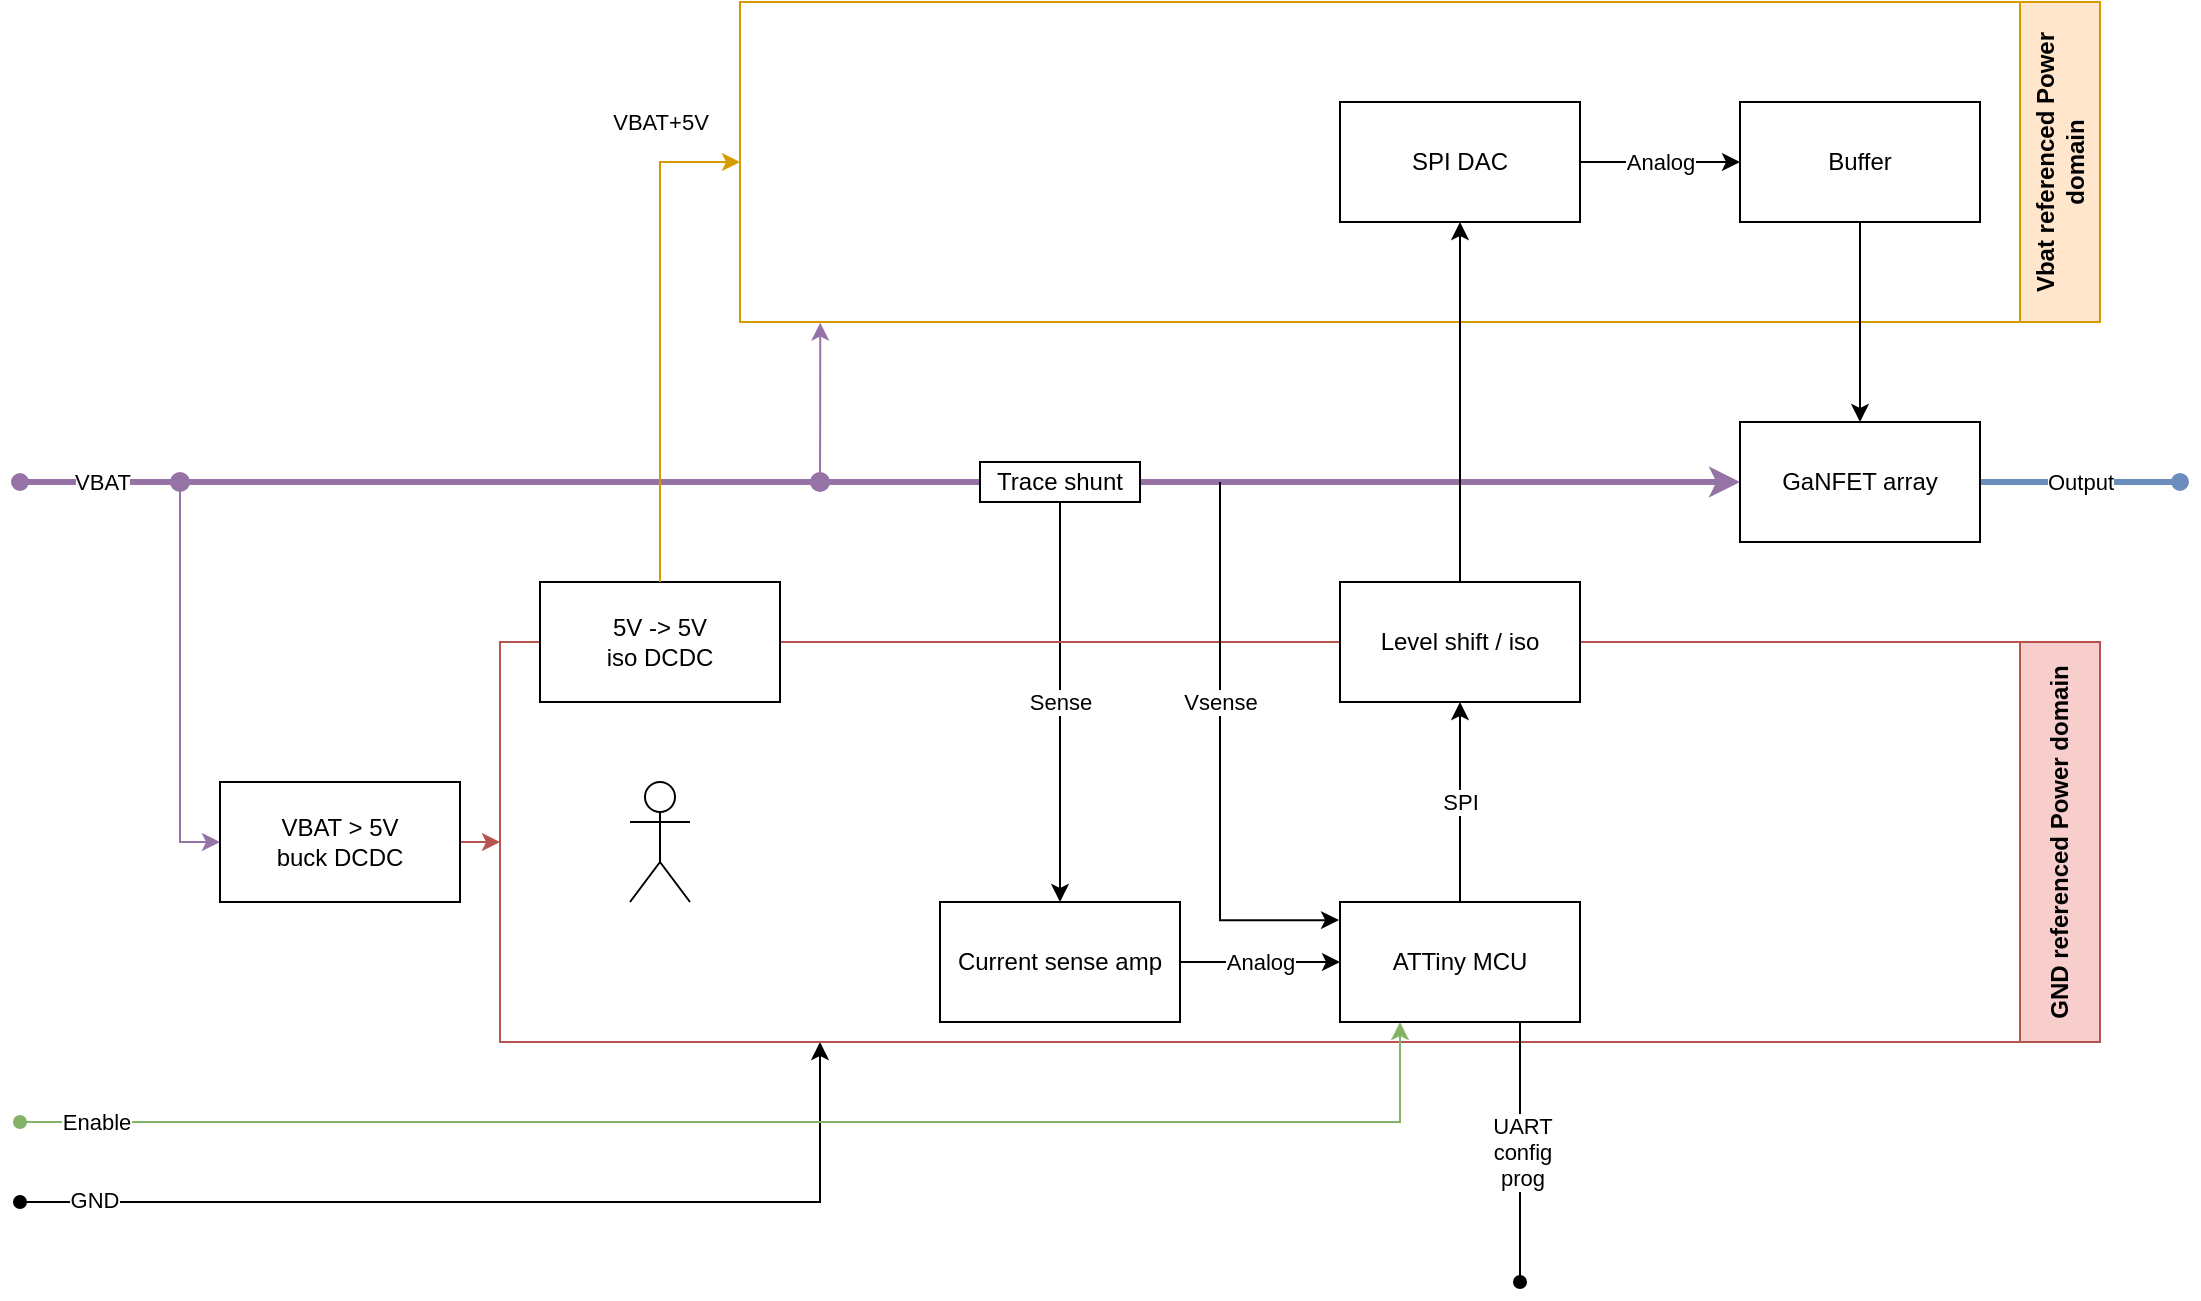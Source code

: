 <mxfile version="21.8.0" type="github">
  <diagram name="Page-1" id="GT_rrnpo4SETGuKXp9Ko">
    <mxGraphModel dx="293" dy="185" grid="1" gridSize="10" guides="1" tooltips="1" connect="1" arrows="0" fold="1" page="1" pageScale="1" pageWidth="1169" pageHeight="827" math="0" shadow="0">
      <root>
        <mxCell id="0" />
        <mxCell id="1" parent="0" />
        <mxCell id="Xls55mhfJ68oFdA4jhoc-5" value="Sense" style="edgeStyle=orthogonalEdgeStyle;rounded=0;orthogonalLoop=1;jettySize=auto;html=1;exitX=0.5;exitY=0;exitDx=0;exitDy=0;startArrow=classic;startFill=1;endArrow=none;endFill=0;entryX=0.5;entryY=1;entryDx=0;entryDy=0;" parent="1" source="Nn-9Tk5UoL4WB16sedau-3" target="Xls55mhfJ68oFdA4jhoc-19" edge="1">
          <mxGeometry relative="1" as="geometry">
            <mxPoint x="560" y="360" as="targetPoint" />
          </mxGeometry>
        </mxCell>
        <mxCell id="Xls55mhfJ68oFdA4jhoc-3" style="edgeStyle=orthogonalEdgeStyle;rounded=0;orthogonalLoop=1;jettySize=auto;html=1;exitX=0;exitY=0.5;exitDx=0;exitDy=0;endArrow=oval;endFill=1;strokeWidth=3;fillColor=#e1d5e7;strokeColor=#9673a6;startArrow=classic;startFill=1;" parent="1" source="Nn-9Tk5UoL4WB16sedau-8" edge="1">
          <mxGeometry relative="1" as="geometry">
            <mxPoint x="40" y="360" as="targetPoint" />
          </mxGeometry>
        </mxCell>
        <mxCell id="Xls55mhfJ68oFdA4jhoc-4" value="VBAT" style="edgeLabel;html=1;align=center;verticalAlign=middle;resizable=0;points=[];" parent="Xls55mhfJ68oFdA4jhoc-3" vertex="1" connectable="0">
          <mxGeometry x="0.825" y="-4" relative="1" as="geometry">
            <mxPoint x="-35" y="4" as="offset" />
          </mxGeometry>
        </mxCell>
        <mxCell id="Xls55mhfJ68oFdA4jhoc-9" style="edgeStyle=orthogonalEdgeStyle;rounded=0;orthogonalLoop=1;jettySize=auto;html=1;exitX=1;exitY=0.5;exitDx=0;exitDy=0;entryX=1;entryY=0.5;entryDx=0;entryDy=0;strokeWidth=1;fillColor=#f8cecc;strokeColor=#b85450;" parent="1" source="Xls55mhfJ68oFdA4jhoc-1" target="Xls55mhfJ68oFdA4jhoc-7" edge="1">
          <mxGeometry relative="1" as="geometry" />
        </mxCell>
        <mxCell id="Xls55mhfJ68oFdA4jhoc-10" style="edgeStyle=orthogonalEdgeStyle;rounded=0;orthogonalLoop=1;jettySize=auto;html=1;exitX=0;exitY=0.5;exitDx=0;exitDy=0;startArrow=classic;startFill=1;endArrow=none;endFill=0;fillColor=#e1d5e7;strokeColor=#9673a6;strokeWidth=1;" parent="1" source="Xls55mhfJ68oFdA4jhoc-1" target="Xls55mhfJ68oFdA4jhoc-13" edge="1">
          <mxGeometry relative="1" as="geometry">
            <mxPoint x="120" y="360" as="targetPoint" />
          </mxGeometry>
        </mxCell>
        <mxCell id="Xls55mhfJ68oFdA4jhoc-1" value="VBAT &amp;gt; 5V&lt;br&gt;buck DCDC" style="rounded=0;whiteSpace=wrap;html=1;" parent="1" vertex="1">
          <mxGeometry x="140" y="510" width="120" height="60" as="geometry" />
        </mxCell>
        <mxCell id="Xls55mhfJ68oFdA4jhoc-24" style="edgeStyle=orthogonalEdgeStyle;rounded=0;orthogonalLoop=1;jettySize=auto;html=1;endArrow=oval;endFill=1;startArrow=classic;startFill=1;" parent="1" edge="1">
          <mxGeometry relative="1" as="geometry">
            <mxPoint x="40" y="720" as="targetPoint" />
            <mxPoint x="440" y="640" as="sourcePoint" />
            <Array as="points">
              <mxPoint x="440" y="640" />
              <mxPoint x="440" y="720" />
            </Array>
          </mxGeometry>
        </mxCell>
        <mxCell id="Xls55mhfJ68oFdA4jhoc-25" value="GND" style="edgeLabel;html=1;align=center;verticalAlign=middle;resizable=0;points=[];" parent="Xls55mhfJ68oFdA4jhoc-24" vertex="1" connectable="0">
          <mxGeometry x="0.849" y="-1" relative="1" as="geometry">
            <mxPoint x="1" as="offset" />
          </mxGeometry>
        </mxCell>
        <mxCell id="Xls55mhfJ68oFdA4jhoc-7" value="GND referenced Power domain" style="swimlane;horizontal=0;whiteSpace=wrap;html=1;direction=west;startSize=40;fillColor=#f8cecc;strokeColor=#b85450;" parent="1" vertex="1">
          <mxGeometry x="280" y="440" width="800" height="200" as="geometry" />
        </mxCell>
        <mxCell id="Xls55mhfJ68oFdA4jhoc-17" value="SPI" style="edgeStyle=orthogonalEdgeStyle;rounded=0;orthogonalLoop=1;jettySize=auto;html=1;exitX=0.5;exitY=0;exitDx=0;exitDy=0;entryX=0.5;entryY=1;entryDx=0;entryDy=0;" parent="Xls55mhfJ68oFdA4jhoc-7" source="Nn-9Tk5UoL4WB16sedau-1" target="Xls55mhfJ68oFdA4jhoc-16" edge="1">
          <mxGeometry relative="1" as="geometry" />
        </mxCell>
        <mxCell id="Xls55mhfJ68oFdA4jhoc-22" style="edgeStyle=orthogonalEdgeStyle;rounded=0;orthogonalLoop=1;jettySize=auto;html=1;exitX=0.25;exitY=1;exitDx=0;exitDy=0;endArrow=oval;endFill=1;fillColor=#d5e8d4;strokeColor=#82b366;startArrow=classic;startFill=1;" parent="Xls55mhfJ68oFdA4jhoc-7" source="Nn-9Tk5UoL4WB16sedau-1" edge="1">
          <mxGeometry relative="1" as="geometry">
            <mxPoint x="-240" y="240" as="targetPoint" />
            <Array as="points">
              <mxPoint x="450" y="240" />
            </Array>
          </mxGeometry>
        </mxCell>
        <mxCell id="Xls55mhfJ68oFdA4jhoc-23" value="Enable" style="edgeLabel;html=1;align=center;verticalAlign=middle;resizable=0;points=[];" parent="Xls55mhfJ68oFdA4jhoc-22" vertex="1" connectable="0">
          <mxGeometry x="0.897" y="-3" relative="1" as="geometry">
            <mxPoint y="3" as="offset" />
          </mxGeometry>
        </mxCell>
        <mxCell id="y22S2BLjEQaBYb5t9ptw-1" value="UART&lt;br&gt;config&lt;br&gt;prog" style="edgeStyle=orthogonalEdgeStyle;rounded=0;orthogonalLoop=1;jettySize=auto;html=1;exitX=0.75;exitY=1;exitDx=0;exitDy=0;startArrow=none;startFill=0;endArrow=oval;endFill=1;" edge="1" parent="Xls55mhfJ68oFdA4jhoc-7" source="Nn-9Tk5UoL4WB16sedau-1">
          <mxGeometry relative="1" as="geometry">
            <mxPoint x="510" y="320" as="targetPoint" />
          </mxGeometry>
        </mxCell>
        <mxCell id="y22S2BLjEQaBYb5t9ptw-4" value="Vsense" style="edgeStyle=orthogonalEdgeStyle;rounded=0;orthogonalLoop=1;jettySize=auto;html=1;exitX=-0.004;exitY=0.151;exitDx=0;exitDy=0;endArrow=none;endFill=0;startArrow=classic;startFill=1;exitPerimeter=0;" edge="1" parent="Xls55mhfJ68oFdA4jhoc-7" source="Nn-9Tk5UoL4WB16sedau-1">
          <mxGeometry x="0.21" relative="1" as="geometry">
            <mxPoint x="360" y="-80" as="targetPoint" />
            <Array as="points">
              <mxPoint x="360" y="139" />
            </Array>
            <mxPoint as="offset" />
          </mxGeometry>
        </mxCell>
        <mxCell id="Nn-9Tk5UoL4WB16sedau-1" value="ATTiny MCU" style="rounded=0;whiteSpace=wrap;html=1;" parent="Xls55mhfJ68oFdA4jhoc-7" vertex="1">
          <mxGeometry x="420" y="130" width="120" height="60" as="geometry" />
        </mxCell>
        <mxCell id="Nn-9Tk5UoL4WB16sedau-4" value="Analog" style="edgeStyle=orthogonalEdgeStyle;rounded=0;orthogonalLoop=1;jettySize=auto;html=1;exitX=1;exitY=0.5;exitDx=0;exitDy=0;entryX=0;entryY=0.5;entryDx=0;entryDy=0;" parent="Xls55mhfJ68oFdA4jhoc-7" source="Nn-9Tk5UoL4WB16sedau-3" target="Nn-9Tk5UoL4WB16sedau-1" edge="1">
          <mxGeometry relative="1" as="geometry">
            <mxPoint x="420" y="80" as="targetPoint" />
            <Array as="points">
              <mxPoint x="390" y="160" />
              <mxPoint x="390" y="160" />
            </Array>
          </mxGeometry>
        </mxCell>
        <mxCell id="Nn-9Tk5UoL4WB16sedau-3" value="Current sense amp" style="rounded=0;whiteSpace=wrap;html=1;" parent="Xls55mhfJ68oFdA4jhoc-7" vertex="1">
          <mxGeometry x="220" y="130" width="120" height="60" as="geometry" />
        </mxCell>
        <mxCell id="Xls55mhfJ68oFdA4jhoc-16" value="Level shift / iso" style="rounded=0;whiteSpace=wrap;html=1;" parent="Xls55mhfJ68oFdA4jhoc-7" vertex="1">
          <mxGeometry x="420" y="-30" width="120" height="60" as="geometry" />
        </mxCell>
        <mxCell id="y22S2BLjEQaBYb5t9ptw-3" value="" style="shape=umlActor;verticalLabelPosition=bottom;verticalAlign=top;html=1;outlineConnect=0;" vertex="1" parent="Xls55mhfJ68oFdA4jhoc-7">
          <mxGeometry x="65" y="70" width="30" height="60" as="geometry" />
        </mxCell>
        <mxCell id="Xls55mhfJ68oFdA4jhoc-27" style="edgeStyle=orthogonalEdgeStyle;rounded=0;orthogonalLoop=1;jettySize=auto;html=1;exitX=0.941;exitY=-0.002;exitDx=0;exitDy=0;exitPerimeter=0;fillColor=#e1d5e7;strokeColor=#9673a6;startArrow=classic;startFill=1;endArrow=none;endFill=0;" parent="1" source="Xls55mhfJ68oFdA4jhoc-8" edge="1">
          <mxGeometry relative="1" as="geometry">
            <mxPoint x="440" y="360" as="targetPoint" />
          </mxGeometry>
        </mxCell>
        <mxCell id="Xls55mhfJ68oFdA4jhoc-8" value="Vbat referenced Power domain" style="swimlane;horizontal=0;whiteSpace=wrap;html=1;direction=west;startSize=40;fillColor=#ffe6cc;strokeColor=#d79b00;" parent="1" vertex="1">
          <mxGeometry x="400" y="120" width="680" height="160" as="geometry">
            <mxRectangle x="400" y="120" width="40" height="210" as="alternateBounds" />
          </mxGeometry>
        </mxCell>
        <mxCell id="Nn-9Tk5UoL4WB16sedau-5" value="SPI DAC" style="rounded=0;whiteSpace=wrap;html=1;" parent="Xls55mhfJ68oFdA4jhoc-8" vertex="1">
          <mxGeometry x="300" y="50" width="120" height="60" as="geometry" />
        </mxCell>
        <mxCell id="Nn-9Tk5UoL4WB16sedau-6" value="Buffer" style="rounded=0;whiteSpace=wrap;html=1;" parent="Xls55mhfJ68oFdA4jhoc-8" vertex="1">
          <mxGeometry x="500" y="50" width="120" height="60" as="geometry" />
        </mxCell>
        <mxCell id="Nn-9Tk5UoL4WB16sedau-7" value="Analog" style="edgeStyle=orthogonalEdgeStyle;rounded=0;orthogonalLoop=1;jettySize=auto;html=1;exitX=1;exitY=0.5;exitDx=0;exitDy=0;entryX=0;entryY=0.5;entryDx=0;entryDy=0;" parent="Xls55mhfJ68oFdA4jhoc-8" source="Nn-9Tk5UoL4WB16sedau-5" target="Nn-9Tk5UoL4WB16sedau-6" edge="1">
          <mxGeometry relative="1" as="geometry" />
        </mxCell>
        <mxCell id="Xls55mhfJ68oFdA4jhoc-13" value="" style="shape=waypoint;sketch=0;fillStyle=solid;size=6;pointerEvents=1;points=[];fillColor=#e1d5e7;resizable=0;rotatable=0;perimeter=centerPerimeter;snapToPoint=1;strokeWidth=3;strokeColor=#9673a6;" parent="1" vertex="1">
          <mxGeometry x="110" y="350" width="20" height="20" as="geometry" />
        </mxCell>
        <mxCell id="Xls55mhfJ68oFdA4jhoc-18" style="edgeStyle=orthogonalEdgeStyle;rounded=0;orthogonalLoop=1;jettySize=auto;html=1;exitX=0.5;exitY=0;exitDx=0;exitDy=0;entryX=0.5;entryY=1;entryDx=0;entryDy=0;" parent="1" source="Xls55mhfJ68oFdA4jhoc-16" target="Nn-9Tk5UoL4WB16sedau-5" edge="1">
          <mxGeometry relative="1" as="geometry" />
        </mxCell>
        <mxCell id="Xls55mhfJ68oFdA4jhoc-2" value="5V -&amp;gt; 5V&lt;br&gt;iso DCDC" style="rounded=0;whiteSpace=wrap;html=1;" parent="1" vertex="1">
          <mxGeometry x="300" y="410" width="120" height="60" as="geometry" />
        </mxCell>
        <mxCell id="Xls55mhfJ68oFdA4jhoc-19" value="Trace shunt" style="rounded=0;whiteSpace=wrap;html=1;" parent="1" vertex="1">
          <mxGeometry x="520" y="350" width="80" height="20" as="geometry" />
        </mxCell>
        <mxCell id="Xls55mhfJ68oFdA4jhoc-20" value="Output" style="edgeStyle=orthogonalEdgeStyle;rounded=0;orthogonalLoop=1;jettySize=auto;html=1;exitX=1;exitY=0.5;exitDx=0;exitDy=0;fillColor=#dae8fc;strokeColor=#6c8ebf;strokeWidth=3;endArrow=oval;endFill=1;" parent="1" source="Nn-9Tk5UoL4WB16sedau-8" edge="1">
          <mxGeometry relative="1" as="geometry">
            <mxPoint x="1120" y="359.947" as="targetPoint" />
          </mxGeometry>
        </mxCell>
        <mxCell id="Nn-9Tk5UoL4WB16sedau-8" value="GaNFET array" style="rounded=0;whiteSpace=wrap;html=1;" parent="1" vertex="1">
          <mxGeometry x="900" y="330" width="120" height="60" as="geometry" />
        </mxCell>
        <mxCell id="Nn-9Tk5UoL4WB16sedau-9" style="edgeStyle=orthogonalEdgeStyle;rounded=0;orthogonalLoop=1;jettySize=auto;html=1;exitX=0.5;exitY=1;exitDx=0;exitDy=0;entryX=0.5;entryY=0;entryDx=0;entryDy=0;" parent="1" source="Nn-9Tk5UoL4WB16sedau-6" target="Nn-9Tk5UoL4WB16sedau-8" edge="1">
          <mxGeometry relative="1" as="geometry" />
        </mxCell>
        <mxCell id="Xls55mhfJ68oFdA4jhoc-12" style="edgeStyle=orthogonalEdgeStyle;rounded=0;orthogonalLoop=1;jettySize=auto;html=1;exitX=0.5;exitY=0;exitDx=0;exitDy=0;fillColor=#ffe6cc;strokeColor=#d79b00;strokeWidth=1;entryX=1;entryY=0.5;entryDx=0;entryDy=0;" parent="1" source="Xls55mhfJ68oFdA4jhoc-2" target="Xls55mhfJ68oFdA4jhoc-8" edge="1">
          <mxGeometry relative="1" as="geometry">
            <mxPoint x="360" y="280" as="targetPoint" />
          </mxGeometry>
        </mxCell>
        <mxCell id="Xls55mhfJ68oFdA4jhoc-29" value="VBAT+5V" style="edgeLabel;html=1;align=center;verticalAlign=middle;resizable=0;points=[];" parent="Xls55mhfJ68oFdA4jhoc-12" vertex="1" connectable="0">
          <mxGeometry x="0.758" y="1" relative="1" as="geometry">
            <mxPoint x="-10" y="-19" as="offset" />
          </mxGeometry>
        </mxCell>
        <mxCell id="Xls55mhfJ68oFdA4jhoc-28" value="" style="shape=waypoint;sketch=0;fillStyle=solid;size=6;pointerEvents=1;points=[];fillColor=#e1d5e7;resizable=0;rotatable=0;perimeter=centerPerimeter;snapToPoint=1;strokeColor=#9673a6;strokeWidth=3;" parent="1" vertex="1">
          <mxGeometry x="430" y="350" width="20" height="20" as="geometry" />
        </mxCell>
      </root>
    </mxGraphModel>
  </diagram>
</mxfile>

